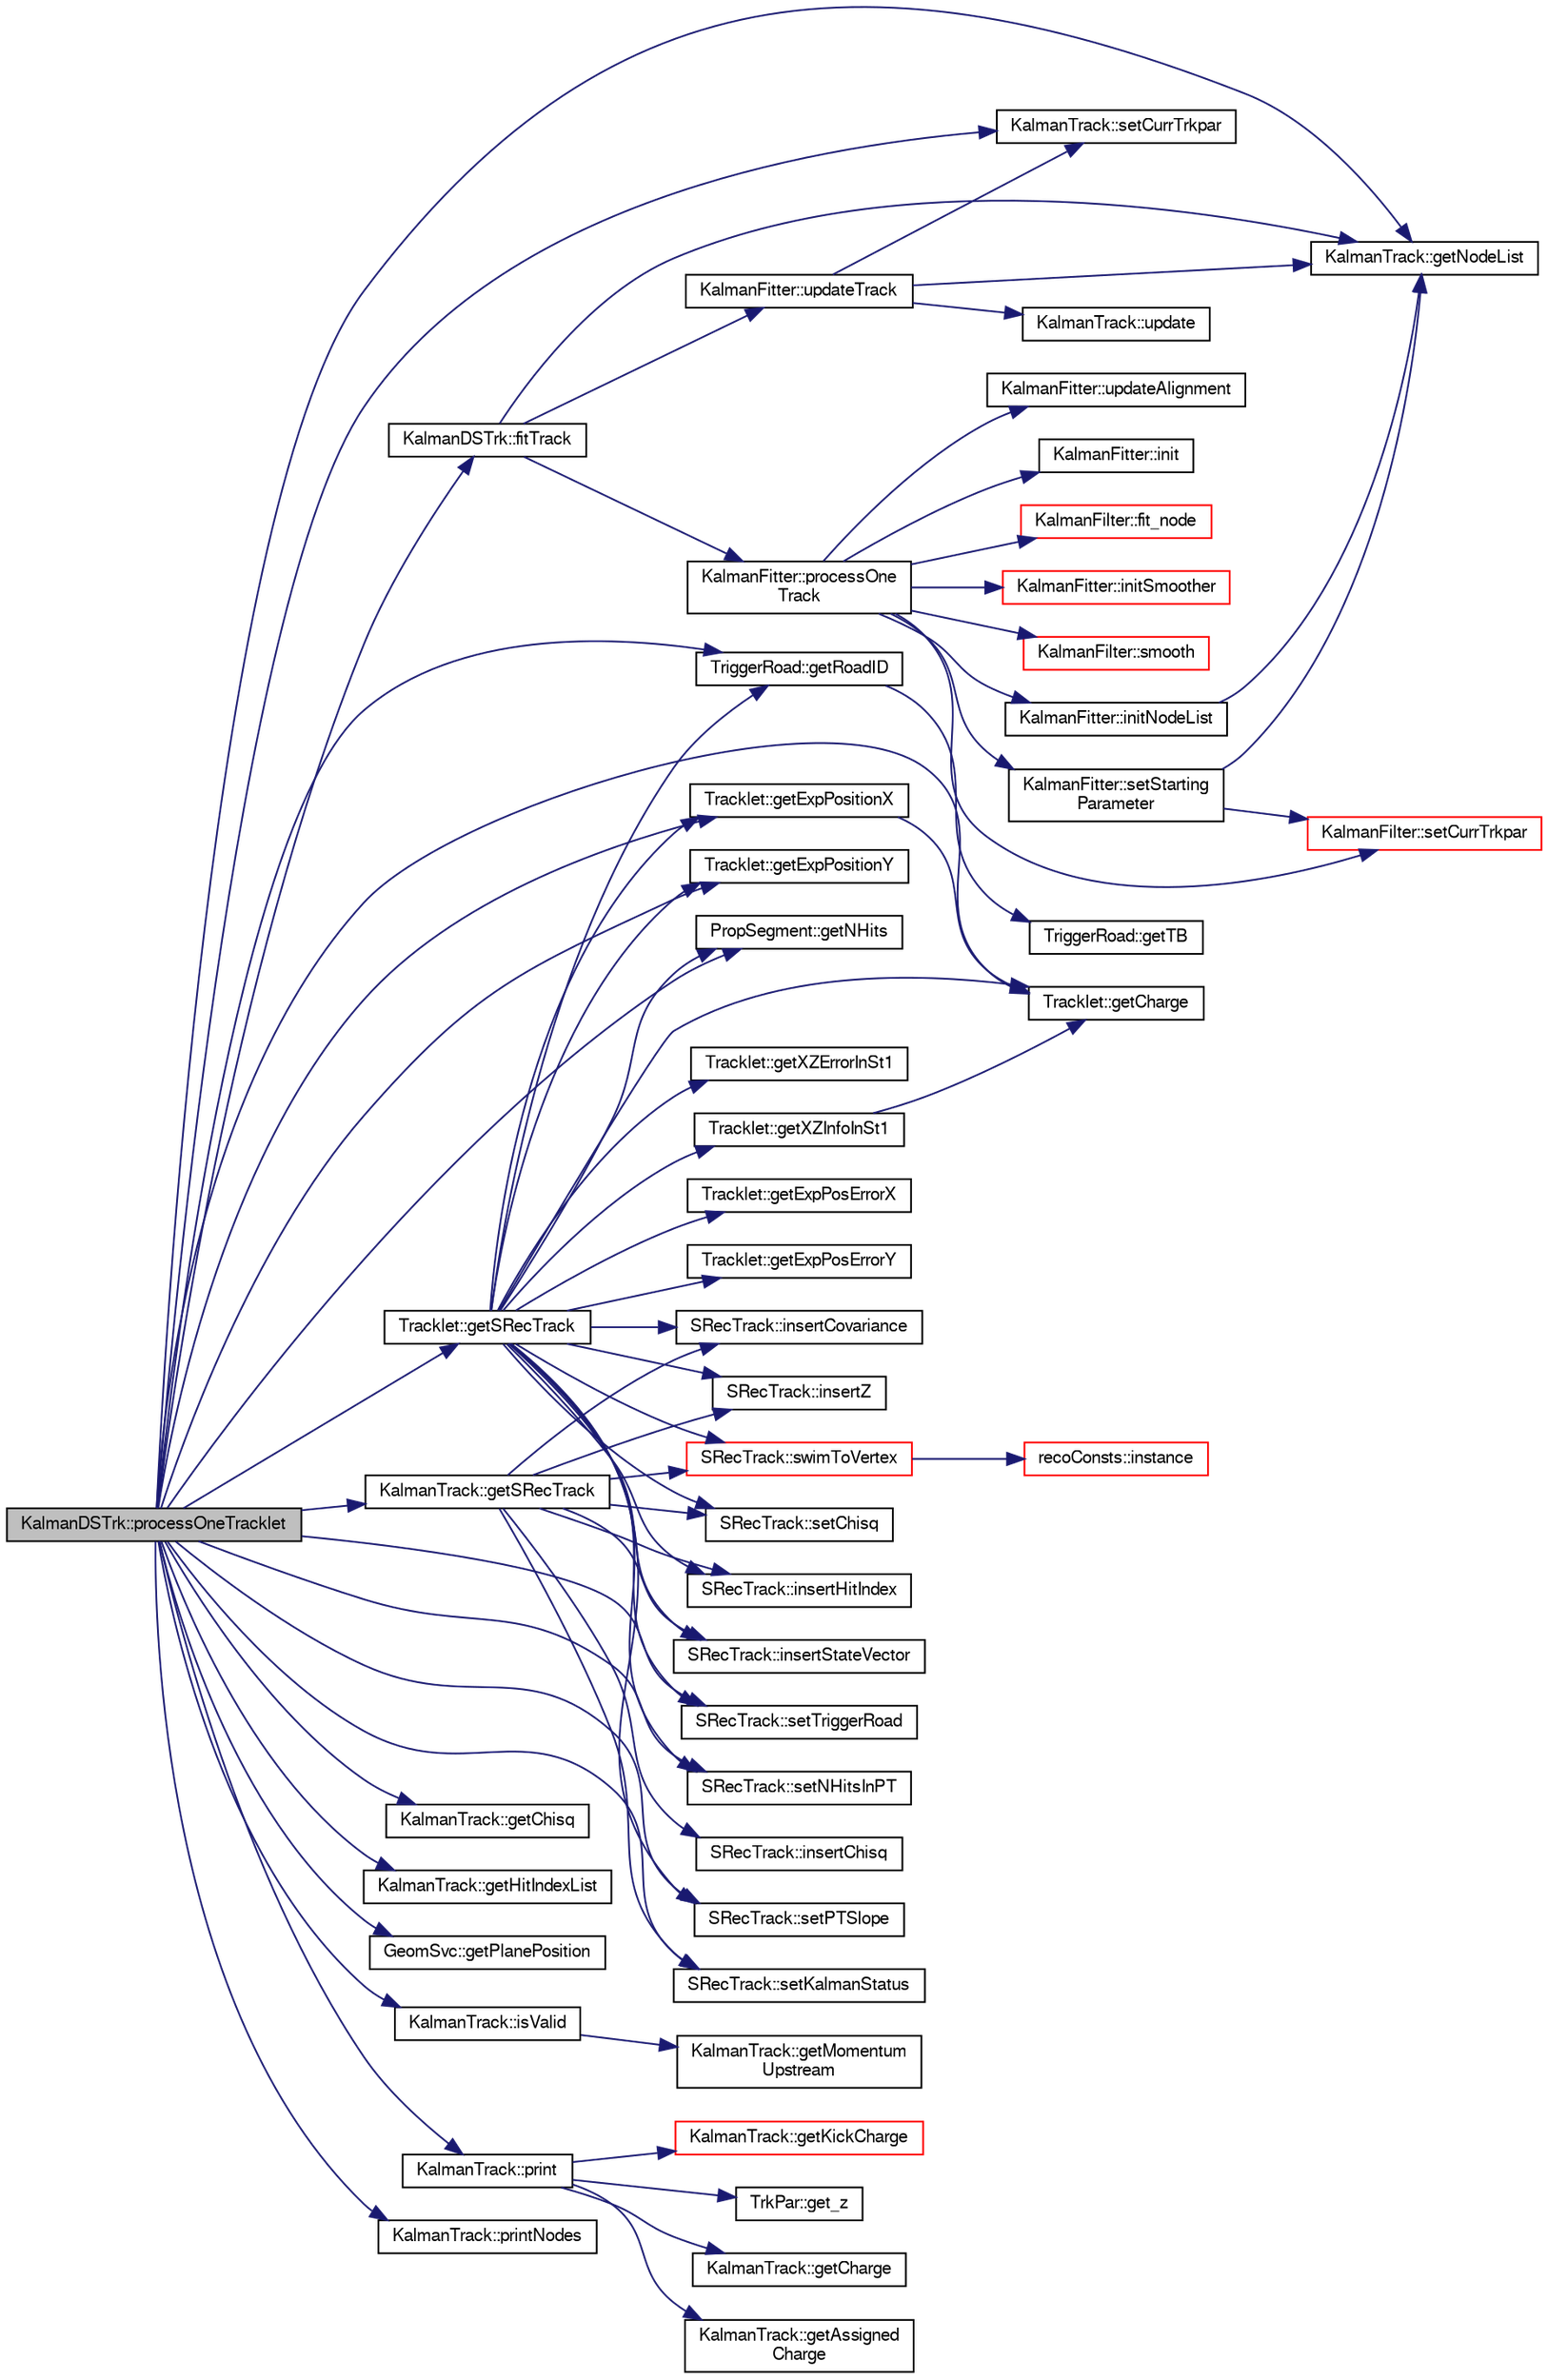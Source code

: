 digraph "KalmanDSTrk::processOneTracklet"
{
  bgcolor="transparent";
  edge [fontname="FreeSans",fontsize="10",labelfontname="FreeSans",labelfontsize="10"];
  node [fontname="FreeSans",fontsize="10",shape=record];
  rankdir="LR";
  Node1 [label="KalmanDSTrk::processOneTracklet",height=0.2,width=0.4,color="black", fillcolor="grey75", style="filled" fontcolor="black"];
  Node1 -> Node2 [color="midnightblue",fontsize="10",style="solid",fontname="FreeSans"];
  Node2 [label="KalmanDSTrk::fitTrack",height=0.2,width=0.4,color="black",URL="$db/daa/classKalmanDSTrk.html#a6ef1da3cf3344ef3215f9618c1cfe21f"];
  Node2 -> Node3 [color="midnightblue",fontsize="10",style="solid",fontname="FreeSans"];
  Node3 [label="KalmanTrack::getNodeList",height=0.2,width=0.4,color="black",URL="$d9/dc3/classKalmanTrack.html#a5131a89f46b93d34ece2b08c442845cc"];
  Node2 -> Node4 [color="midnightblue",fontsize="10",style="solid",fontname="FreeSans"];
  Node4 [label="KalmanFitter::processOne\lTrack",height=0.2,width=0.4,color="black",URL="$d3/dc9/classKalmanFitter.html#a36692b492f189bfdcf521fb4e7ed491d"];
  Node4 -> Node5 [color="midnightblue",fontsize="10",style="solid",fontname="FreeSans"];
  Node5 [label="KalmanFitter::initNodeList",height=0.2,width=0.4,color="black",URL="$d3/dc9/classKalmanFitter.html#a6c4dc9c69d998ffb8897d4eabe692e29",tooltip="Initialize the node list. "];
  Node5 -> Node3 [color="midnightblue",fontsize="10",style="solid",fontname="FreeSans"];
  Node4 -> Node6 [color="midnightblue",fontsize="10",style="solid",fontname="FreeSans"];
  Node6 [label="KalmanFitter::setStarting\lParameter",height=0.2,width=0.4,color="black",URL="$d3/dc9/classKalmanFitter.html#a3d139ee72b694541612a4d76023589f8",tooltip="Set the starting parameters. "];
  Node6 -> Node7 [color="midnightblue",fontsize="10",style="solid",fontname="FreeSans"];
  Node7 [label="KalmanFilter::setCurrTrkpar",height=0.2,width=0.4,color="red",URL="$d6/d2a/classKalmanFilter.html#a8d8429d9087367301473581d099091f6",tooltip="set the current track parameter using the current node "];
  Node6 -> Node3 [color="midnightblue",fontsize="10",style="solid",fontname="FreeSans"];
  Node4 -> Node8 [color="midnightblue",fontsize="10",style="solid",fontname="FreeSans"];
  Node8 [label="KalmanFitter::updateAlignment",height=0.2,width=0.4,color="black",URL="$d3/dc9/classKalmanFitter.html#ae154e58fd85842a26842f707dd98a326",tooltip="Update the actual z position of each node according to current fit results. "];
  Node4 -> Node9 [color="midnightblue",fontsize="10",style="solid",fontname="FreeSans"];
  Node9 [label="KalmanFitter::init",height=0.2,width=0.4,color="black",URL="$d3/dc9/classKalmanFitter.html#ae9587c1f1ad0cda46b37cc803ea8513b",tooltip="Initialize the kalman filter. "];
  Node4 -> Node10 [color="midnightblue",fontsize="10",style="solid",fontname="FreeSans"];
  Node10 [label="KalmanFilter::fit_node",height=0.2,width=0.4,color="red",URL="$d6/d2a/classKalmanFilter.html#a9c77cbaf604c1adc5e0e12ef3463d37c",tooltip="Fit one node. "];
  Node4 -> Node7 [color="midnightblue",fontsize="10",style="solid",fontname="FreeSans"];
  Node4 -> Node11 [color="midnightblue",fontsize="10",style="solid",fontname="FreeSans"];
  Node11 [label="KalmanFitter::initSmoother",height=0.2,width=0.4,color="red",URL="$d3/dc9/classKalmanFitter.html#a6afa98e802038d1ef394de55bbe013b5",tooltip="Initialize the smoother. "];
  Node4 -> Node12 [color="midnightblue",fontsize="10",style="solid",fontname="FreeSans"];
  Node12 [label="KalmanFilter::smooth",height=0.2,width=0.4,color="red",URL="$d6/d2a/classKalmanFilter.html#a511c8165e9c3ad5ee16b6c48ec9ae306"];
  Node2 -> Node13 [color="midnightblue",fontsize="10",style="solid",fontname="FreeSans"];
  Node13 [label="KalmanFitter::updateTrack",height=0.2,width=0.4,color="black",URL="$d3/dc9/classKalmanFitter.html#a87c3f1aaaae5bd73d76b7383cbf72b5c"];
  Node13 -> Node3 [color="midnightblue",fontsize="10",style="solid",fontname="FreeSans"];
  Node13 -> Node14 [color="midnightblue",fontsize="10",style="solid",fontname="FreeSans"];
  Node14 [label="KalmanTrack::setCurrTrkpar",height=0.2,width=0.4,color="black",URL="$d9/dc3/classKalmanTrack.html#a864c3756a797ab658515bbc1c8206633",tooltip="set the current track parameter "];
  Node13 -> Node15 [color="midnightblue",fontsize="10",style="solid",fontname="FreeSans"];
  Node15 [label="KalmanTrack::update",height=0.2,width=0.4,color="black",URL="$d9/dc3/classKalmanTrack.html#aaddc487a3a842187cd421c3cff2f665e",tooltip="Update the track status. "];
  Node1 -> Node16 [color="midnightblue",fontsize="10",style="solid",fontname="FreeSans"];
  Node16 [label="Tracklet::getCharge",height=0.2,width=0.4,color="black",URL="$d2/d26/classTracklet.html#a1f2be06375c110356dabc35f1033ea73"];
  Node1 -> Node17 [color="midnightblue",fontsize="10",style="solid",fontname="FreeSans"];
  Node17 [label="KalmanTrack::getChisq",height=0.2,width=0.4,color="black",URL="$d9/dc3/classKalmanTrack.html#ad5ef74d239b6c85ca6b3533866f72781"];
  Node1 -> Node18 [color="midnightblue",fontsize="10",style="solid",fontname="FreeSans"];
  Node18 [label="Tracklet::getExpPositionX",height=0.2,width=0.4,color="black",URL="$d2/d26/classTracklet.html#a34dc65d53a8d13dd4f2cf35ee7f24573"];
  Node18 -> Node16 [color="midnightblue",fontsize="10",style="solid",fontname="FreeSans"];
  Node1 -> Node19 [color="midnightblue",fontsize="10",style="solid",fontname="FreeSans"];
  Node19 [label="Tracklet::getExpPositionY",height=0.2,width=0.4,color="black",URL="$d2/d26/classTracklet.html#acfa229de89a95c51f515f9fec5763108"];
  Node1 -> Node20 [color="midnightblue",fontsize="10",style="solid",fontname="FreeSans"];
  Node20 [label="KalmanTrack::getHitIndexList",height=0.2,width=0.4,color="black",URL="$d9/dc3/classKalmanTrack.html#a8b5dfe0c3b90ca7364ffa0e1b0a8c095",tooltip="Get the list of hits associated. "];
  Node1 -> Node21 [color="midnightblue",fontsize="10",style="solid",fontname="FreeSans"];
  Node21 [label="PropSegment::getNHits",height=0.2,width=0.4,color="black",URL="$d0/d1e/classPropSegment.html#a9642b31a718683d585cc9f92e0e372c5"];
  Node1 -> Node3 [color="midnightblue",fontsize="10",style="solid",fontname="FreeSans"];
  Node1 -> Node22 [color="midnightblue",fontsize="10",style="solid",fontname="FreeSans"];
  Node22 [label="GeomSvc::getPlanePosition",height=0.2,width=0.4,color="black",URL="$d0/da0/classGeomSvc.html#a58a3d25847e956be5173e1c0241d8cc3"];
  Node1 -> Node23 [color="midnightblue",fontsize="10",style="solid",fontname="FreeSans"];
  Node23 [label="TriggerRoad::getRoadID",height=0.2,width=0.4,color="black",URL="$d5/d72/classTriggerRoad.html#affb1214bf3dda5cbeb9ff171ab681641"];
  Node23 -> Node24 [color="midnightblue",fontsize="10",style="solid",fontname="FreeSans"];
  Node24 [label="TriggerRoad::getTB",height=0.2,width=0.4,color="black",URL="$d5/d72/classTriggerRoad.html#a54f9154ab88c8742e9ed4d8df493c9db"];
  Node1 -> Node25 [color="midnightblue",fontsize="10",style="solid",fontname="FreeSans"];
  Node25 [label="KalmanTrack::getSRecTrack",height=0.2,width=0.4,color="black",URL="$d9/dc3/classKalmanTrack.html#a38e275864291b276a96abd8c50de4282",tooltip="Output to SRecTrack. "];
  Node25 -> Node26 [color="midnightblue",fontsize="10",style="solid",fontname="FreeSans"];
  Node26 [label="SRecTrack::setChisq",height=0.2,width=0.4,color="black",URL="$d6/db1/classSRecTrack.html#a531224aa6d35aac25811549534707d59",tooltip="Sets. "];
  Node25 -> Node27 [color="midnightblue",fontsize="10",style="solid",fontname="FreeSans"];
  Node27 [label="SRecTrack::insertHitIndex",height=0.2,width=0.4,color="black",URL="$d6/db1/classSRecTrack.html#acf90300a77e5af7a464937b09ac3b8ae"];
  Node25 -> Node28 [color="midnightblue",fontsize="10",style="solid",fontname="FreeSans"];
  Node28 [label="SRecTrack::insertStateVector",height=0.2,width=0.4,color="black",URL="$d6/db1/classSRecTrack.html#af3029fdc2431a4c3d85d8054e162bbfd"];
  Node25 -> Node29 [color="midnightblue",fontsize="10",style="solid",fontname="FreeSans"];
  Node29 [label="SRecTrack::insertCovariance",height=0.2,width=0.4,color="black",URL="$d6/db1/classSRecTrack.html#a55338c7197761a9ac2455011212a23ee"];
  Node25 -> Node30 [color="midnightblue",fontsize="10",style="solid",fontname="FreeSans"];
  Node30 [label="SRecTrack::insertZ",height=0.2,width=0.4,color="black",URL="$d6/db1/classSRecTrack.html#aa2b9b34a22cf614ec7a0b85b10359458"];
  Node25 -> Node31 [color="midnightblue",fontsize="10",style="solid",fontname="FreeSans"];
  Node31 [label="SRecTrack::insertChisq",height=0.2,width=0.4,color="black",URL="$d6/db1/classSRecTrack.html#a4dd87de212d933e555eaeb2e7b2f3503"];
  Node25 -> Node32 [color="midnightblue",fontsize="10",style="solid",fontname="FreeSans"];
  Node32 [label="SRecTrack::swimToVertex",height=0.2,width=0.4,color="red",URL="$d6/db1/classSRecTrack.html#ac4816a2258e2eb44694715d20b9127ab",tooltip="Simple swim to vertex. "];
  Node32 -> Node33 [color="midnightblue",fontsize="10",style="solid",fontname="FreeSans"];
  Node33 [label="recoConsts::instance",height=0.2,width=0.4,color="red",URL="$d8/d14/classrecoConsts.html#ae69a5c29a7199ba16d0e537158618802"];
  Node25 -> Node34 [color="midnightblue",fontsize="10",style="solid",fontname="FreeSans"];
  Node34 [label="SRecTrack::setKalmanStatus",height=0.2,width=0.4,color="black",URL="$d6/db1/classSRecTrack.html#aee3ab88e74dec6985c2bedefd698f594"];
  Node1 -> Node35 [color="midnightblue",fontsize="10",style="solid",fontname="FreeSans"];
  Node35 [label="Tracklet::getSRecTrack",height=0.2,width=0.4,color="black",URL="$d2/d26/classTracklet.html#aa0ca7e43f4d1359b0068c35299a70db5"];
  Node35 -> Node26 [color="midnightblue",fontsize="10",style="solid",fontname="FreeSans"];
  Node35 -> Node36 [color="midnightblue",fontsize="10",style="solid",fontname="FreeSans"];
  Node36 [label="Tracklet::getXZInfoInSt1",height=0.2,width=0.4,color="black",URL="$d2/d26/classTracklet.html#a640bd5ca2291ae7828fe556502bc3d88"];
  Node36 -> Node16 [color="midnightblue",fontsize="10",style="solid",fontname="FreeSans"];
  Node35 -> Node37 [color="midnightblue",fontsize="10",style="solid",fontname="FreeSans"];
  Node37 [label="Tracklet::getXZErrorInSt1",height=0.2,width=0.4,color="black",URL="$d2/d26/classTracklet.html#a48695004b32554663f44bf06f682dab3"];
  Node35 -> Node16 [color="midnightblue",fontsize="10",style="solid",fontname="FreeSans"];
  Node35 -> Node18 [color="midnightblue",fontsize="10",style="solid",fontname="FreeSans"];
  Node35 -> Node19 [color="midnightblue",fontsize="10",style="solid",fontname="FreeSans"];
  Node35 -> Node38 [color="midnightblue",fontsize="10",style="solid",fontname="FreeSans"];
  Node38 [label="Tracklet::getExpPosErrorX",height=0.2,width=0.4,color="black",URL="$d2/d26/classTracklet.html#ad25a91b7c2a619e3b9a59358626b181b"];
  Node35 -> Node39 [color="midnightblue",fontsize="10",style="solid",fontname="FreeSans"];
  Node39 [label="Tracklet::getExpPosErrorY",height=0.2,width=0.4,color="black",URL="$d2/d26/classTracklet.html#ae1ac06ed407411fa5aedd42e5ca1d710"];
  Node35 -> Node27 [color="midnightblue",fontsize="10",style="solid",fontname="FreeSans"];
  Node35 -> Node28 [color="midnightblue",fontsize="10",style="solid",fontname="FreeSans"];
  Node35 -> Node29 [color="midnightblue",fontsize="10",style="solid",fontname="FreeSans"];
  Node35 -> Node30 [color="midnightblue",fontsize="10",style="solid",fontname="FreeSans"];
  Node35 -> Node32 [color="midnightblue",fontsize="10",style="solid",fontname="FreeSans"];
  Node35 -> Node40 [color="midnightblue",fontsize="10",style="solid",fontname="FreeSans"];
  Node40 [label="SRecTrack::setTriggerRoad",height=0.2,width=0.4,color="black",URL="$d6/db1/classSRecTrack.html#a9bc882c17b41b6dd16fbd92cf89530e8"];
  Node35 -> Node23 [color="midnightblue",fontsize="10",style="solid",fontname="FreeSans"];
  Node35 -> Node41 [color="midnightblue",fontsize="10",style="solid",fontname="FreeSans"];
  Node41 [label="SRecTrack::setNHitsInPT",height=0.2,width=0.4,color="black",URL="$d6/db1/classSRecTrack.html#a0ab0c5e06999afb05f1f54f606a2dcfa"];
  Node35 -> Node21 [color="midnightblue",fontsize="10",style="solid",fontname="FreeSans"];
  Node35 -> Node42 [color="midnightblue",fontsize="10",style="solid",fontname="FreeSans"];
  Node42 [label="SRecTrack::setPTSlope",height=0.2,width=0.4,color="black",URL="$d6/db1/classSRecTrack.html#a990053ff263f582c2e709336b6f0f95c"];
  Node1 -> Node43 [color="midnightblue",fontsize="10",style="solid",fontname="FreeSans"];
  Node43 [label="KalmanTrack::isValid",height=0.2,width=0.4,color="black",URL="$d9/dc3/classKalmanTrack.html#a8024f527b25df1f1ec4bb31972473b81",tooltip="Self check to see if it is null. "];
  Node43 -> Node44 [color="midnightblue",fontsize="10",style="solid",fontname="FreeSans"];
  Node44 [label="KalmanTrack::getMomentum\lUpstream",height=0.2,width=0.4,color="black",URL="$d9/dc3/classKalmanTrack.html#ab362a81321fb5cc8c15d562ba5858db7"];
  Node1 -> Node45 [color="midnightblue",fontsize="10",style="solid",fontname="FreeSans"];
  Node45 [label="KalmanTrack::print",height=0.2,width=0.4,color="black",URL="$d9/dc3/classKalmanTrack.html#a81c4035ba4ab14a326924a80665e69ed",tooltip="Debugging print. "];
  Node45 -> Node46 [color="midnightblue",fontsize="10",style="solid",fontname="FreeSans"];
  Node46 [label="TrkPar::get_z",height=0.2,width=0.4,color="black",URL="$d2/d70/classTrkPar.html#a8b54bb0a84179176aabaacb3397c8105"];
  Node45 -> Node47 [color="midnightblue",fontsize="10",style="solid",fontname="FreeSans"];
  Node47 [label="KalmanTrack::getCharge",height=0.2,width=0.4,color="black",URL="$d9/dc3/classKalmanTrack.html#a29aee8dd3494696aa9aed409df8fcb51"];
  Node45 -> Node48 [color="midnightblue",fontsize="10",style="solid",fontname="FreeSans"];
  Node48 [label="KalmanTrack::getAssigned\lCharge",height=0.2,width=0.4,color="black",URL="$d9/dc3/classKalmanTrack.html#a9aac093a6d59f9105016202edf80e34c"];
  Node45 -> Node49 [color="midnightblue",fontsize="10",style="solid",fontname="FreeSans"];
  Node49 [label="KalmanTrack::getKickCharge",height=0.2,width=0.4,color="red",URL="$d9/dc3/classKalmanTrack.html#ac1d1bd670c16f9923c57f5bc9d3cdc40"];
  Node1 -> Node50 [color="midnightblue",fontsize="10",style="solid",fontname="FreeSans"];
  Node50 [label="KalmanTrack::printNodes",height=0.2,width=0.4,color="black",URL="$d9/dc3/classKalmanTrack.html#a94f236f485a5ea28bd02cded4d8a00bc"];
  Node1 -> Node14 [color="midnightblue",fontsize="10",style="solid",fontname="FreeSans"];
  Node1 -> Node34 [color="midnightblue",fontsize="10",style="solid",fontname="FreeSans"];
  Node1 -> Node41 [color="midnightblue",fontsize="10",style="solid",fontname="FreeSans"];
  Node1 -> Node42 [color="midnightblue",fontsize="10",style="solid",fontname="FreeSans"];
  Node1 -> Node40 [color="midnightblue",fontsize="10",style="solid",fontname="FreeSans"];
}
